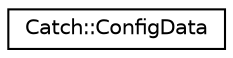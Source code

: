 digraph "Graphical Class Hierarchy"
{
  edge [fontname="Helvetica",fontsize="10",labelfontname="Helvetica",labelfontsize="10"];
  node [fontname="Helvetica",fontsize="10",shape=record];
  rankdir="LR";
  Node1 [label="Catch::ConfigData",height=0.2,width=0.4,color="black", fillcolor="white", style="filled",URL="$dd/dc7/structCatch_1_1ConfigData.html"];
}
